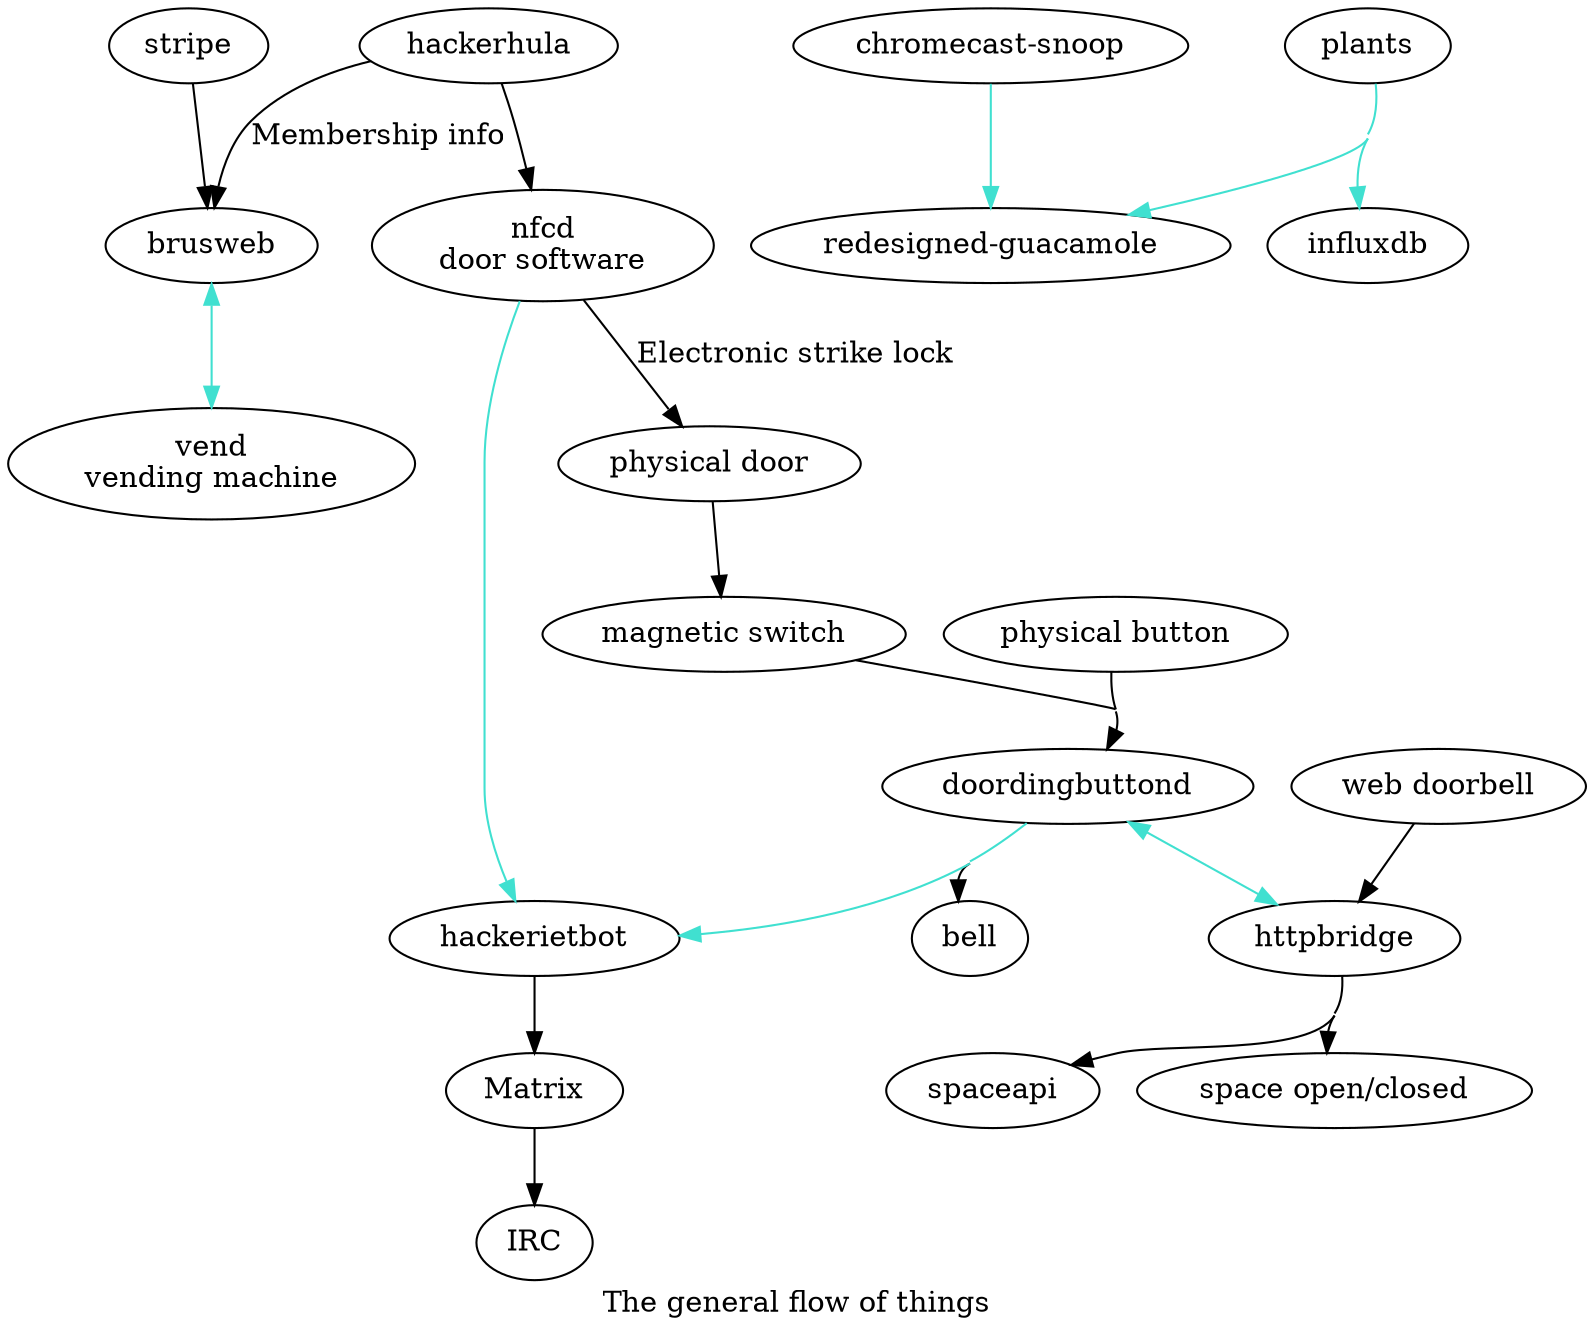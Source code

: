 strict digraph pyhackeriet {
  concentrate=true;

  stripe -> brusweb;
  hackerhula -> brusweb[label="Membership info"];

  "physical button" -> doordingbuttond;
  hackerhula -> nfcd;
  nfcd -> "physical door"[label="Electronic strike lock"];

  doordingbuttond -> bell;
  hackerietbot -> Matrix -> IRC;

  httpbridge -> "space open/closed";
  httpbridge -> spaceapi;
  "web doorbell" -> httpbridge;

  "magnetic switch" -> doordingbuttond;
  "physical door" -> "magnetic switch";

  // mqtt
  edge[color=turquoise];
  vend -> brusweb;
  brusweb -> vend;
  doordingbuttond -> httpbridge;
  doordingbuttond -> hackerietbot;
  httpbridge -> doordingbuttond;
  "chromecast-snoop" -> "redesigned-guacamole";
  plants -> "redesigned-guacamole";
  plants -> influxdb;
  nfcd -> hackerietbot;

  nfcd[label="nfcd\ndoor software"];
  vend[label="vend\nvending machine"]
  label="The general flow of things";
}
